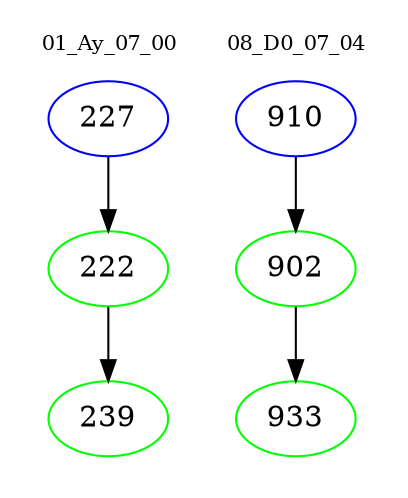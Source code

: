 digraph{
subgraph cluster_0 {
color = white
label = "01_Ay_07_00";
fontsize=10;
T0_227 [label="227", color="blue"]
T0_227 -> T0_222 [color="black"]
T0_222 [label="222", color="green"]
T0_222 -> T0_239 [color="black"]
T0_239 [label="239", color="green"]
}
subgraph cluster_1 {
color = white
label = "08_D0_07_04";
fontsize=10;
T1_910 [label="910", color="blue"]
T1_910 -> T1_902 [color="black"]
T1_902 [label="902", color="green"]
T1_902 -> T1_933 [color="black"]
T1_933 [label="933", color="green"]
}
}
